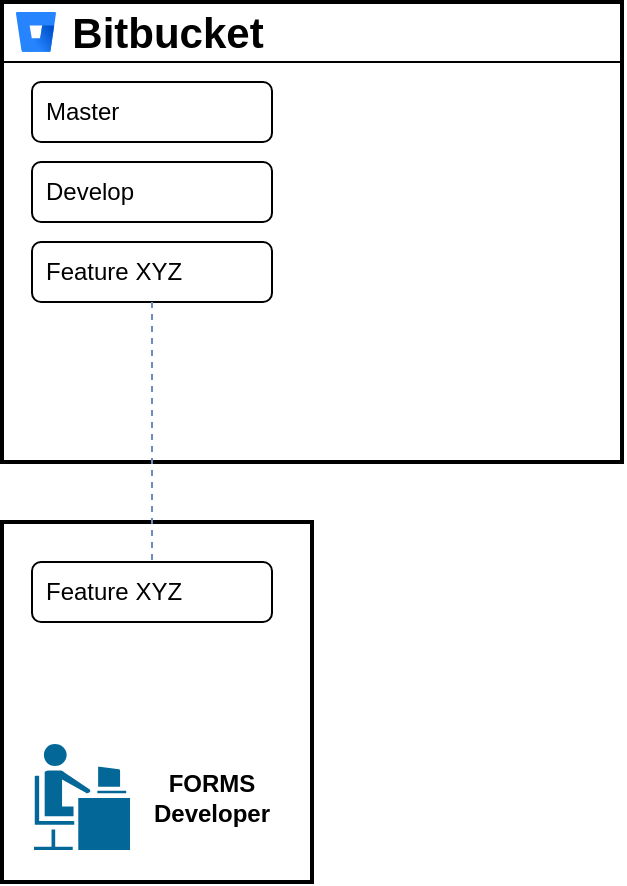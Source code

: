 <mxfile version="14.8.5" type="github">
  <diagram id="_E9an6pG_lRmp2fQBHkA" name="Page-1">
    <mxGraphModel dx="868" dy="474" grid="1" gridSize="10" guides="1" tooltips="1" connect="1" arrows="1" fold="1" page="1" pageScale="1" pageWidth="1100" pageHeight="850" math="0" shadow="0">
      <root>
        <mxCell id="0" />
        <mxCell id="1" parent="0" />
        <mxCell id="CsZ5wwrfbH6RnP_VInxj-70" value="" style="rounded=0;whiteSpace=wrap;html=1;glass=0;fontColor=#000000;strokeWidth=2;align=left;" vertex="1" parent="1">
          <mxGeometry x="40" y="50" width="310" height="230" as="geometry" />
        </mxCell>
        <mxCell id="CsZ5wwrfbH6RnP_VInxj-20" value="" style="group" vertex="1" connectable="0" parent="1">
          <mxGeometry x="55" y="130" width="120" height="30" as="geometry" />
        </mxCell>
        <mxCell id="CsZ5wwrfbH6RnP_VInxj-18" value="Develop" style="rounded=1;whiteSpace=wrap;html=1;fontColor=#000000;align=left;spacingLeft=5;" vertex="1" parent="CsZ5wwrfbH6RnP_VInxj-20">
          <mxGeometry width="120" height="30" as="geometry" />
        </mxCell>
        <mxCell id="CsZ5wwrfbH6RnP_VInxj-19" value="" style="shape=image;html=1;verticalAlign=top;verticalLabelPosition=bottom;labelBackgroundColor=#ffffff;imageAspect=0;aspect=fixed;image=https://cdn0.iconfinder.com/data/icons/octicons/1024/git-branch-128.png;rounded=0;fontColor=#000000;" vertex="1" parent="CsZ5wwrfbH6RnP_VInxj-20">
          <mxGeometry x="90" width="30" height="30" as="geometry" />
        </mxCell>
        <mxCell id="CsZ5wwrfbH6RnP_VInxj-21" value="" style="group" vertex="1" connectable="0" parent="1">
          <mxGeometry x="55" y="90" width="120" height="30" as="geometry" />
        </mxCell>
        <mxCell id="CsZ5wwrfbH6RnP_VInxj-22" value="Master" style="rounded=1;whiteSpace=wrap;html=1;fontColor=#000000;align=left;spacingLeft=5;" vertex="1" parent="CsZ5wwrfbH6RnP_VInxj-21">
          <mxGeometry width="120" height="30" as="geometry" />
        </mxCell>
        <mxCell id="CsZ5wwrfbH6RnP_VInxj-23" value="" style="shape=image;html=1;verticalAlign=top;verticalLabelPosition=bottom;labelBackgroundColor=#ffffff;imageAspect=0;aspect=fixed;image=https://cdn0.iconfinder.com/data/icons/octicons/1024/git-branch-128.png;rounded=0;fontColor=#000000;" vertex="1" parent="CsZ5wwrfbH6RnP_VInxj-21">
          <mxGeometry x="90" width="30" height="30" as="geometry" />
        </mxCell>
        <mxCell id="CsZ5wwrfbH6RnP_VInxj-24" value="" style="group" vertex="1" connectable="0" parent="1">
          <mxGeometry x="55" y="170" width="120" height="30" as="geometry" />
        </mxCell>
        <mxCell id="CsZ5wwrfbH6RnP_VInxj-25" value="Feature XYZ" style="rounded=1;whiteSpace=wrap;html=1;fontColor=#000000;align=left;spacingLeft=5;" vertex="1" parent="CsZ5wwrfbH6RnP_VInxj-24">
          <mxGeometry width="120" height="30" as="geometry" />
        </mxCell>
        <mxCell id="CsZ5wwrfbH6RnP_VInxj-26" value="" style="shape=image;html=1;verticalAlign=top;verticalLabelPosition=bottom;labelBackgroundColor=#ffffff;imageAspect=0;aspect=fixed;image=https://cdn0.iconfinder.com/data/icons/octicons/1024/git-branch-128.png;rounded=0;fontColor=#000000;" vertex="1" parent="CsZ5wwrfbH6RnP_VInxj-24">
          <mxGeometry x="90" width="30" height="30" as="geometry" />
        </mxCell>
        <mxCell id="CsZ5wwrfbH6RnP_VInxj-39" value="" style="image;image=img/lib/atlassian/Bitbucket_Logo.svg;rounded=1;fontColor=#000000;align=left;" vertex="1" parent="1">
          <mxGeometry x="47" y="55" width="20" height="20" as="geometry" />
        </mxCell>
        <mxCell id="CsZ5wwrfbH6RnP_VInxj-58" value="" style="group" vertex="1" connectable="0" parent="1">
          <mxGeometry x="40" y="310" width="155" height="180" as="geometry" />
        </mxCell>
        <mxCell id="CsZ5wwrfbH6RnP_VInxj-57" value="" style="rounded=0;whiteSpace=wrap;html=1;glass=0;fontColor=#000000;align=left;strokeWidth=2;" vertex="1" parent="CsZ5wwrfbH6RnP_VInxj-58">
          <mxGeometry width="155" height="180" as="geometry" />
        </mxCell>
        <mxCell id="CsZ5wwrfbH6RnP_VInxj-42" value="" style="group" vertex="1" connectable="0" parent="CsZ5wwrfbH6RnP_VInxj-58">
          <mxGeometry x="15" y="20" width="120" height="30" as="geometry" />
        </mxCell>
        <mxCell id="CsZ5wwrfbH6RnP_VInxj-43" value="Feature XYZ" style="rounded=1;whiteSpace=wrap;html=1;fontColor=#000000;align=left;spacingLeft=5;" vertex="1" parent="CsZ5wwrfbH6RnP_VInxj-42">
          <mxGeometry width="120" height="30" as="geometry" />
        </mxCell>
        <mxCell id="CsZ5wwrfbH6RnP_VInxj-44" value="" style="shape=image;html=1;verticalAlign=top;verticalLabelPosition=bottom;labelBackgroundColor=#ffffff;imageAspect=0;aspect=fixed;image=https://cdn0.iconfinder.com/data/icons/octicons/1024/git-branch-128.png;rounded=0;fontColor=#000000;" vertex="1" parent="CsZ5wwrfbH6RnP_VInxj-42">
          <mxGeometry x="90" width="30" height="30" as="geometry" />
        </mxCell>
        <mxCell id="CsZ5wwrfbH6RnP_VInxj-51" value="" style="group" vertex="1" connectable="0" parent="CsZ5wwrfbH6RnP_VInxj-58">
          <mxGeometry x="35" y="60" width="70" height="40" as="geometry" />
        </mxCell>
        <mxCell id="CsZ5wwrfbH6RnP_VInxj-40" value="" style="shape=image;html=1;verticalAlign=top;verticalLabelPosition=bottom;labelBackgroundColor=#ffffff;imageAspect=0;aspect=fixed;image=https://cdn3.iconfinder.com/data/icons/social-media-2169/24/social_media_social_media_logo_git-128.png;rounded=1;fontColor=#000000;container=1;" vertex="1" parent="CsZ5wwrfbH6RnP_VInxj-51">
          <mxGeometry width="40" height="40" as="geometry" />
        </mxCell>
        <mxCell id="CsZ5wwrfbH6RnP_VInxj-45" value="" style="shape=image;html=1;verticalAlign=top;verticalLabelPosition=bottom;labelBackgroundColor=#ffffff;imageAspect=0;aspect=fixed;image=https://cdn4.iconfinder.com/data/icons/logos-and-brands/512/141_Git_logo_logos-128.png;rounded=0;fontColor=#000000;" vertex="1" parent="CsZ5wwrfbH6RnP_VInxj-51">
          <mxGeometry x="40" y="5" width="30" height="30" as="geometry" />
        </mxCell>
        <mxCell id="CsZ5wwrfbH6RnP_VInxj-55" value="" style="group" vertex="1" connectable="0" parent="CsZ5wwrfbH6RnP_VInxj-58">
          <mxGeometry x="15" y="110" width="110" height="55" as="geometry" />
        </mxCell>
        <mxCell id="CsZ5wwrfbH6RnP_VInxj-48" value="" style="shape=mxgraph.cisco.people.androgenous_person;html=1;pointerEvents=1;dashed=0;fillColor=#036897;strokeColor=#ffffff;strokeWidth=2;verticalLabelPosition=bottom;verticalAlign=top;align=center;outlineConnect=0;rounded=0;glass=0;fontColor=#000000;" vertex="1" parent="CsZ5wwrfbH6RnP_VInxj-55">
          <mxGeometry width="50" height="55" as="geometry" />
        </mxCell>
        <mxCell id="CsZ5wwrfbH6RnP_VInxj-53" value="FORMS&lt;br&gt;Developer" style="text;html=1;strokeColor=none;fillColor=none;align=center;verticalAlign=middle;whiteSpace=wrap;rounded=0;glass=0;fontColor=#000000;fontStyle=1" vertex="1" parent="CsZ5wwrfbH6RnP_VInxj-55">
          <mxGeometry x="70" y="17.5" width="40" height="20" as="geometry" />
        </mxCell>
        <mxCell id="CsZ5wwrfbH6RnP_VInxj-72" value="" style="endArrow=none;html=1;fontColor=#000000;" edge="1" parent="1">
          <mxGeometry width="50" height="50" relative="1" as="geometry">
            <mxPoint x="40" y="80" as="sourcePoint" />
            <mxPoint x="350" y="80" as="targetPoint" />
          </mxGeometry>
        </mxCell>
        <mxCell id="CsZ5wwrfbH6RnP_VInxj-73" value="Bitbucket" style="text;html=1;strokeColor=none;fillColor=none;align=center;verticalAlign=middle;whiteSpace=wrap;rounded=0;glass=0;fontColor=#000000;fontStyle=1;fontSize=21;" vertex="1" parent="1">
          <mxGeometry x="102.5" y="55" width="40" height="20" as="geometry" />
        </mxCell>
        <mxCell id="CsZ5wwrfbH6RnP_VInxj-78" style="rounded=0;orthogonalLoop=1;jettySize=auto;html=1;exitX=0.5;exitY=1;exitDx=0;exitDy=0;fontSize=21;fontColor=#000000;dashed=1;endArrow=none;endFill=0;fillColor=#dae8fc;strokeColor=#6c8ebf;entryX=0.5;entryY=0;entryDx=0;entryDy=0;" edge="1" parent="1" source="CsZ5wwrfbH6RnP_VInxj-25" target="CsZ5wwrfbH6RnP_VInxj-43">
          <mxGeometry relative="1" as="geometry">
            <mxPoint x="106" y="330" as="targetPoint" />
          </mxGeometry>
        </mxCell>
      </root>
    </mxGraphModel>
  </diagram>
</mxfile>
